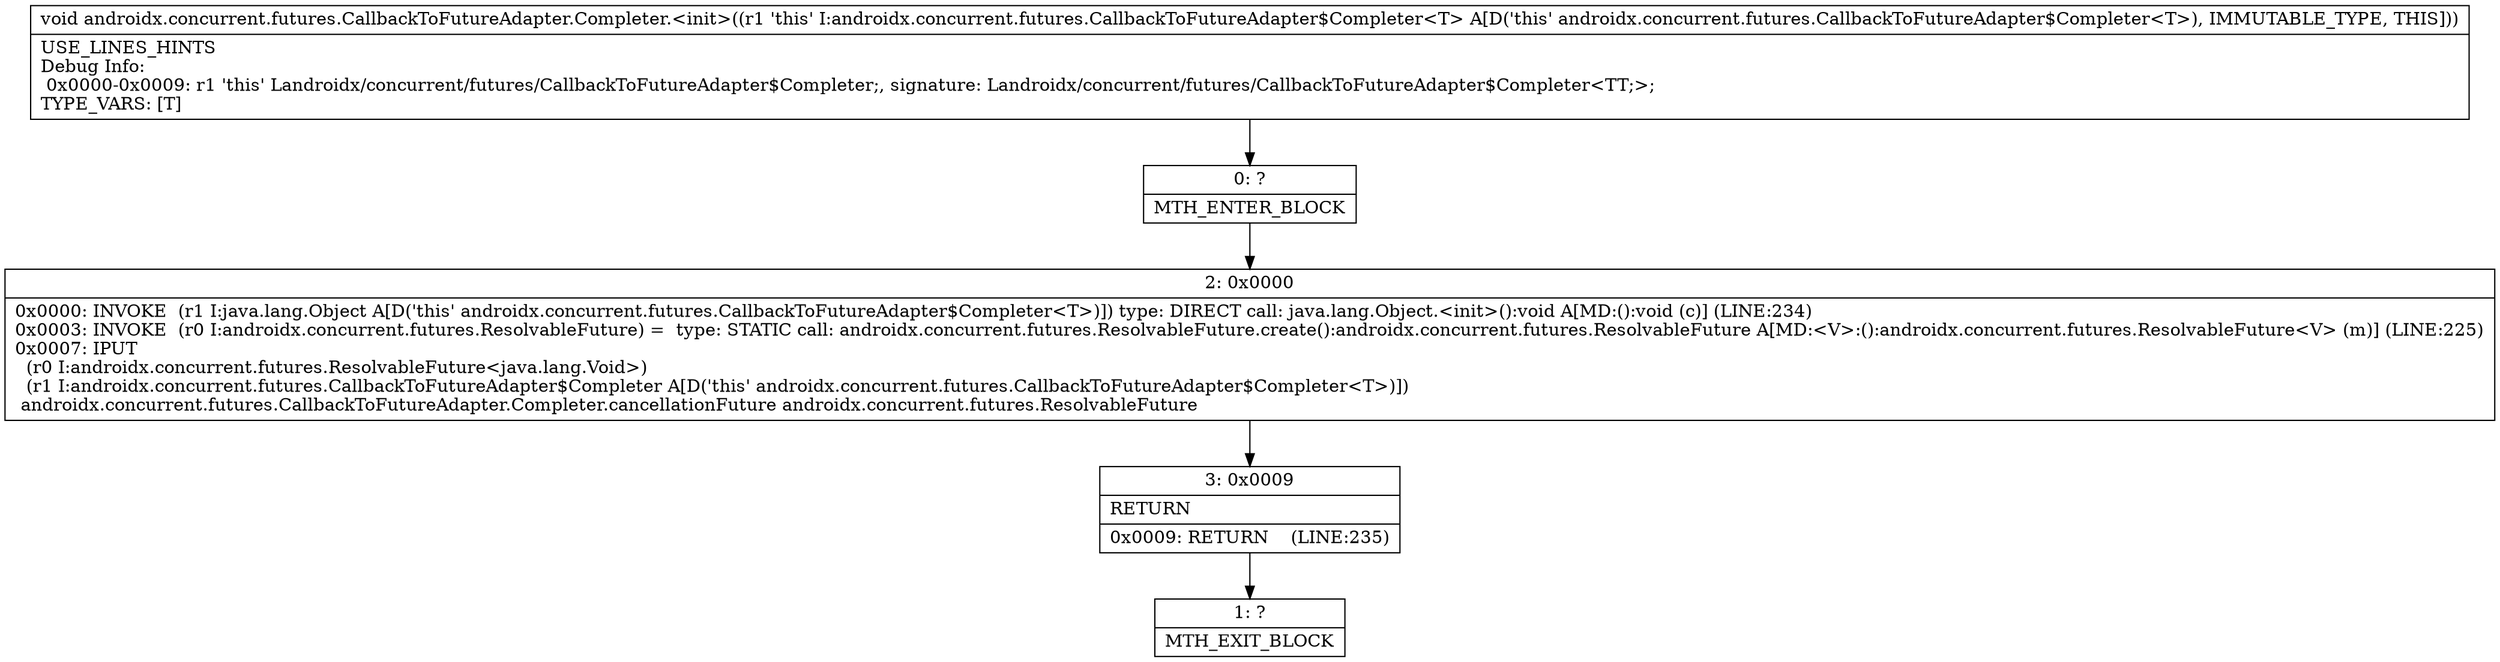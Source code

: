 digraph "CFG forandroidx.concurrent.futures.CallbackToFutureAdapter.Completer.\<init\>()V" {
Node_0 [shape=record,label="{0\:\ ?|MTH_ENTER_BLOCK\l}"];
Node_2 [shape=record,label="{2\:\ 0x0000|0x0000: INVOKE  (r1 I:java.lang.Object A[D('this' androidx.concurrent.futures.CallbackToFutureAdapter$Completer\<T\>)]) type: DIRECT call: java.lang.Object.\<init\>():void A[MD:():void (c)] (LINE:234)\l0x0003: INVOKE  (r0 I:androidx.concurrent.futures.ResolvableFuture) =  type: STATIC call: androidx.concurrent.futures.ResolvableFuture.create():androidx.concurrent.futures.ResolvableFuture A[MD:\<V\>:():androidx.concurrent.futures.ResolvableFuture\<V\> (m)] (LINE:225)\l0x0007: IPUT  \l  (r0 I:androidx.concurrent.futures.ResolvableFuture\<java.lang.Void\>)\l  (r1 I:androidx.concurrent.futures.CallbackToFutureAdapter$Completer A[D('this' androidx.concurrent.futures.CallbackToFutureAdapter$Completer\<T\>)])\l androidx.concurrent.futures.CallbackToFutureAdapter.Completer.cancellationFuture androidx.concurrent.futures.ResolvableFuture \l}"];
Node_3 [shape=record,label="{3\:\ 0x0009|RETURN\l|0x0009: RETURN    (LINE:235)\l}"];
Node_1 [shape=record,label="{1\:\ ?|MTH_EXIT_BLOCK\l}"];
MethodNode[shape=record,label="{void androidx.concurrent.futures.CallbackToFutureAdapter.Completer.\<init\>((r1 'this' I:androidx.concurrent.futures.CallbackToFutureAdapter$Completer\<T\> A[D('this' androidx.concurrent.futures.CallbackToFutureAdapter$Completer\<T\>), IMMUTABLE_TYPE, THIS]))  | USE_LINES_HINTS\lDebug Info:\l  0x0000\-0x0009: r1 'this' Landroidx\/concurrent\/futures\/CallbackToFutureAdapter$Completer;, signature: Landroidx\/concurrent\/futures\/CallbackToFutureAdapter$Completer\<TT;\>;\lTYPE_VARS: [T]\l}"];
MethodNode -> Node_0;Node_0 -> Node_2;
Node_2 -> Node_3;
Node_3 -> Node_1;
}

